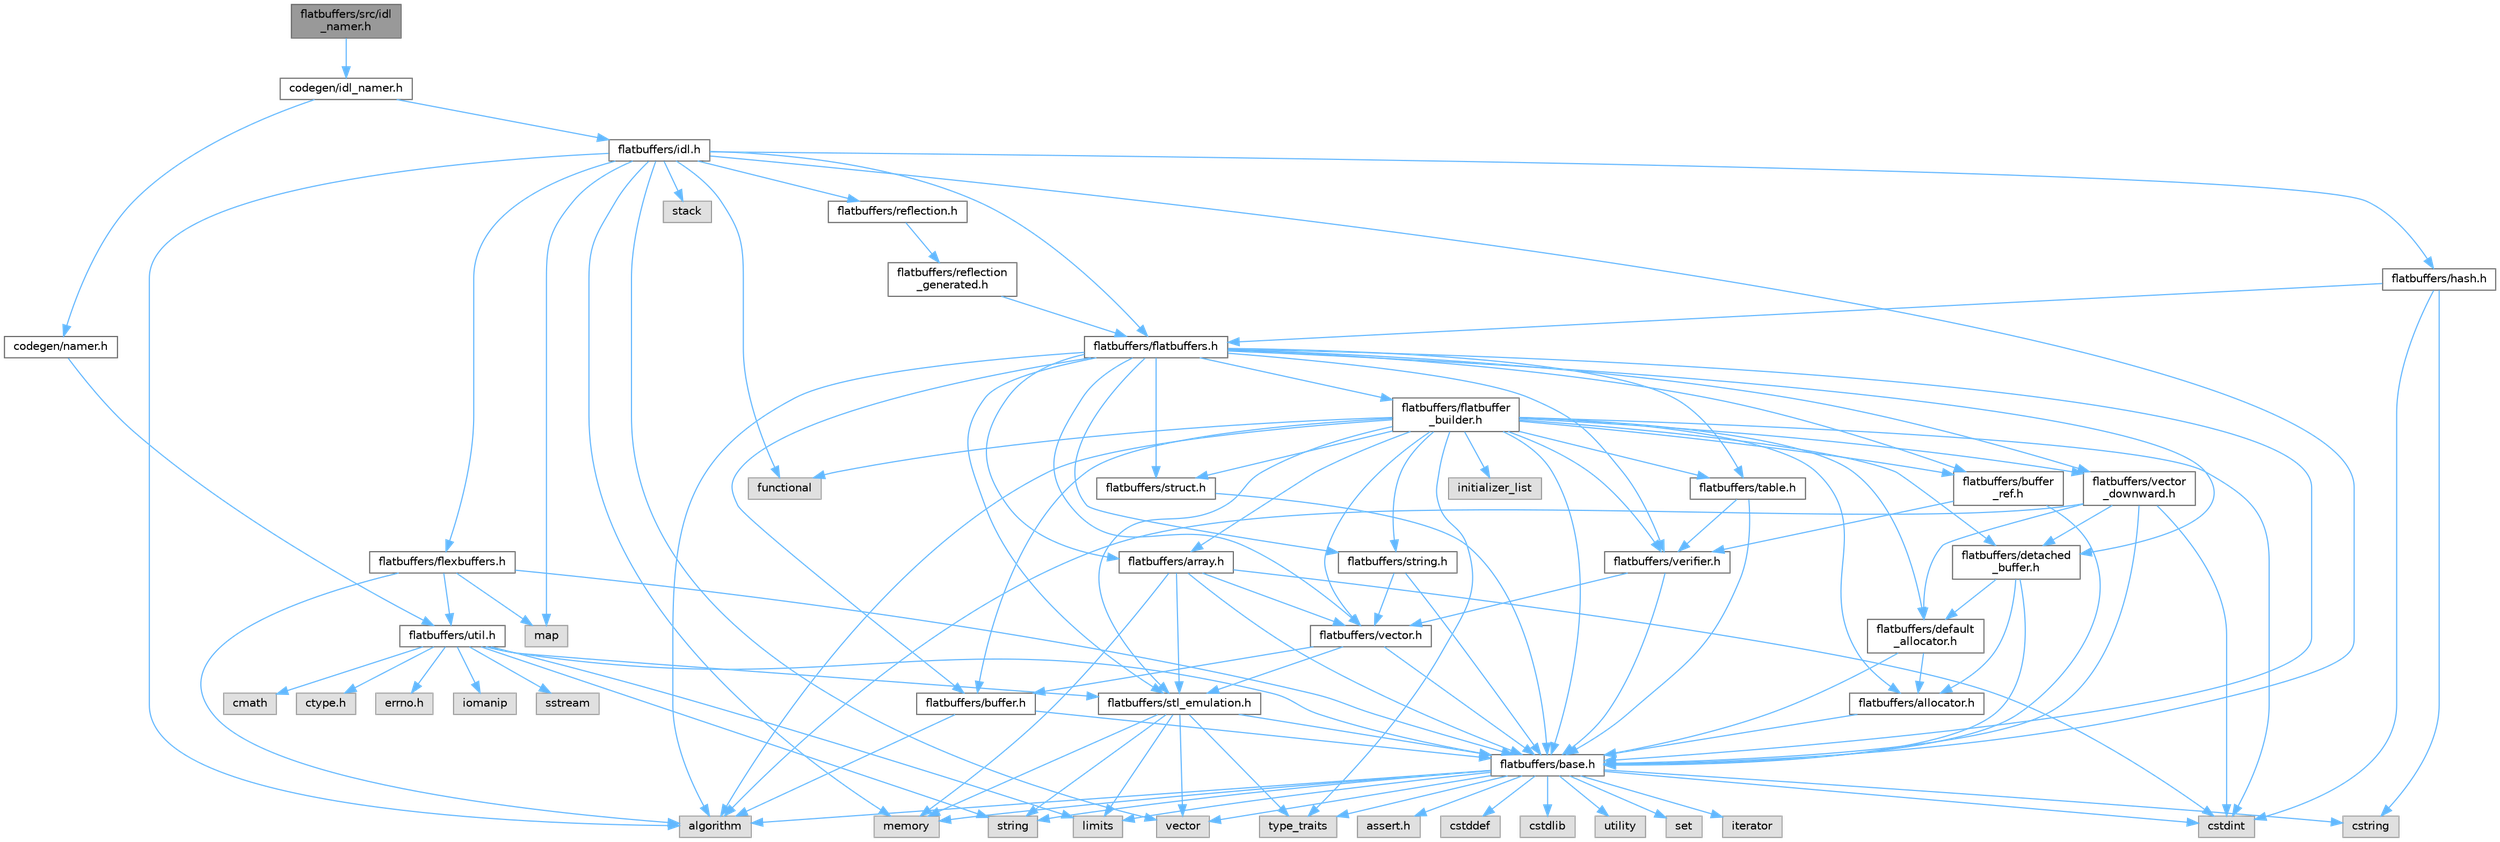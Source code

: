 digraph "flatbuffers/src/idl_namer.h"
{
 // LATEX_PDF_SIZE
  bgcolor="transparent";
  edge [fontname=Helvetica,fontsize=10,labelfontname=Helvetica,labelfontsize=10];
  node [fontname=Helvetica,fontsize=10,shape=box,height=0.2,width=0.4];
  Node1 [id="Node000001",label="flatbuffers/src/idl\l_namer.h",height=0.2,width=0.4,color="gray40", fillcolor="grey60", style="filled", fontcolor="black",tooltip=" "];
  Node1 -> Node2 [id="edge117_Node000001_Node000002",color="steelblue1",style="solid",tooltip=" "];
  Node2 [id="Node000002",label="codegen/idl_namer.h",height=0.2,width=0.4,color="grey40", fillcolor="white", style="filled",URL="$include_2codegen_2idl__namer_8h.html",tooltip=" "];
  Node2 -> Node3 [id="edge118_Node000002_Node000003",color="steelblue1",style="solid",tooltip=" "];
  Node3 [id="Node000003",label="codegen/namer.h",height=0.2,width=0.4,color="grey40", fillcolor="white", style="filled",URL="$include_2codegen_2namer_8h.html",tooltip=" "];
  Node3 -> Node4 [id="edge119_Node000003_Node000004",color="steelblue1",style="solid",tooltip=" "];
  Node4 [id="Node000004",label="flatbuffers/util.h",height=0.2,width=0.4,color="grey40", fillcolor="white", style="filled",URL="$util_8h.html",tooltip=" "];
  Node4 -> Node5 [id="edge120_Node000004_Node000005",color="steelblue1",style="solid",tooltip=" "];
  Node5 [id="Node000005",label="ctype.h",height=0.2,width=0.4,color="grey60", fillcolor="#E0E0E0", style="filled",tooltip=" "];
  Node4 -> Node6 [id="edge121_Node000004_Node000006",color="steelblue1",style="solid",tooltip=" "];
  Node6 [id="Node000006",label="errno.h",height=0.2,width=0.4,color="grey60", fillcolor="#E0E0E0", style="filled",tooltip=" "];
  Node4 -> Node7 [id="edge122_Node000004_Node000007",color="steelblue1",style="solid",tooltip=" "];
  Node7 [id="Node000007",label="flatbuffers/base.h",height=0.2,width=0.4,color="grey40", fillcolor="white", style="filled",URL="$base_8h.html",tooltip=" "];
  Node7 -> Node8 [id="edge123_Node000007_Node000008",color="steelblue1",style="solid",tooltip=" "];
  Node8 [id="Node000008",label="assert.h",height=0.2,width=0.4,color="grey60", fillcolor="#E0E0E0", style="filled",tooltip=" "];
  Node7 -> Node9 [id="edge124_Node000007_Node000009",color="steelblue1",style="solid",tooltip=" "];
  Node9 [id="Node000009",label="cstdint",height=0.2,width=0.4,color="grey60", fillcolor="#E0E0E0", style="filled",tooltip=" "];
  Node7 -> Node10 [id="edge125_Node000007_Node000010",color="steelblue1",style="solid",tooltip=" "];
  Node10 [id="Node000010",label="cstddef",height=0.2,width=0.4,color="grey60", fillcolor="#E0E0E0", style="filled",tooltip=" "];
  Node7 -> Node11 [id="edge126_Node000007_Node000011",color="steelblue1",style="solid",tooltip=" "];
  Node11 [id="Node000011",label="cstdlib",height=0.2,width=0.4,color="grey60", fillcolor="#E0E0E0", style="filled",tooltip=" "];
  Node7 -> Node12 [id="edge127_Node000007_Node000012",color="steelblue1",style="solid",tooltip=" "];
  Node12 [id="Node000012",label="cstring",height=0.2,width=0.4,color="grey60", fillcolor="#E0E0E0", style="filled",tooltip=" "];
  Node7 -> Node13 [id="edge128_Node000007_Node000013",color="steelblue1",style="solid",tooltip=" "];
  Node13 [id="Node000013",label="utility",height=0.2,width=0.4,color="grey60", fillcolor="#E0E0E0", style="filled",tooltip=" "];
  Node7 -> Node14 [id="edge129_Node000007_Node000014",color="steelblue1",style="solid",tooltip=" "];
  Node14 [id="Node000014",label="string",height=0.2,width=0.4,color="grey60", fillcolor="#E0E0E0", style="filled",tooltip=" "];
  Node7 -> Node15 [id="edge130_Node000007_Node000015",color="steelblue1",style="solid",tooltip=" "];
  Node15 [id="Node000015",label="type_traits",height=0.2,width=0.4,color="grey60", fillcolor="#E0E0E0", style="filled",tooltip=" "];
  Node7 -> Node16 [id="edge131_Node000007_Node000016",color="steelblue1",style="solid",tooltip=" "];
  Node16 [id="Node000016",label="vector",height=0.2,width=0.4,color="grey60", fillcolor="#E0E0E0", style="filled",tooltip=" "];
  Node7 -> Node17 [id="edge132_Node000007_Node000017",color="steelblue1",style="solid",tooltip=" "];
  Node17 [id="Node000017",label="set",height=0.2,width=0.4,color="grey60", fillcolor="#E0E0E0", style="filled",tooltip=" "];
  Node7 -> Node18 [id="edge133_Node000007_Node000018",color="steelblue1",style="solid",tooltip=" "];
  Node18 [id="Node000018",label="algorithm",height=0.2,width=0.4,color="grey60", fillcolor="#E0E0E0", style="filled",tooltip=" "];
  Node7 -> Node19 [id="edge134_Node000007_Node000019",color="steelblue1",style="solid",tooltip=" "];
  Node19 [id="Node000019",label="limits",height=0.2,width=0.4,color="grey60", fillcolor="#E0E0E0", style="filled",tooltip=" "];
  Node7 -> Node20 [id="edge135_Node000007_Node000020",color="steelblue1",style="solid",tooltip=" "];
  Node20 [id="Node000020",label="iterator",height=0.2,width=0.4,color="grey60", fillcolor="#E0E0E0", style="filled",tooltip=" "];
  Node7 -> Node21 [id="edge136_Node000007_Node000021",color="steelblue1",style="solid",tooltip=" "];
  Node21 [id="Node000021",label="memory",height=0.2,width=0.4,color="grey60", fillcolor="#E0E0E0", style="filled",tooltip=" "];
  Node4 -> Node22 [id="edge137_Node000004_Node000022",color="steelblue1",style="solid",tooltip=" "];
  Node22 [id="Node000022",label="flatbuffers/stl_emulation.h",height=0.2,width=0.4,color="grey40", fillcolor="white", style="filled",URL="$stl__emulation_8h.html",tooltip=" "];
  Node22 -> Node7 [id="edge138_Node000022_Node000007",color="steelblue1",style="solid",tooltip=" "];
  Node22 -> Node14 [id="edge139_Node000022_Node000014",color="steelblue1",style="solid",tooltip=" "];
  Node22 -> Node15 [id="edge140_Node000022_Node000015",color="steelblue1",style="solid",tooltip=" "];
  Node22 -> Node16 [id="edge141_Node000022_Node000016",color="steelblue1",style="solid",tooltip=" "];
  Node22 -> Node21 [id="edge142_Node000022_Node000021",color="steelblue1",style="solid",tooltip=" "];
  Node22 -> Node19 [id="edge143_Node000022_Node000019",color="steelblue1",style="solid",tooltip=" "];
  Node4 -> Node23 [id="edge144_Node000004_Node000023",color="steelblue1",style="solid",tooltip=" "];
  Node23 [id="Node000023",label="iomanip",height=0.2,width=0.4,color="grey60", fillcolor="#E0E0E0", style="filled",tooltip=" "];
  Node4 -> Node24 [id="edge145_Node000004_Node000024",color="steelblue1",style="solid",tooltip=" "];
  Node24 [id="Node000024",label="sstream",height=0.2,width=0.4,color="grey60", fillcolor="#E0E0E0", style="filled",tooltip=" "];
  Node4 -> Node25 [id="edge146_Node000004_Node000025",color="steelblue1",style="solid",tooltip=" "];
  Node25 [id="Node000025",label="cmath",height=0.2,width=0.4,color="grey60", fillcolor="#E0E0E0", style="filled",tooltip=" "];
  Node4 -> Node19 [id="edge147_Node000004_Node000019",color="steelblue1",style="solid",tooltip=" "];
  Node4 -> Node14 [id="edge148_Node000004_Node000014",color="steelblue1",style="solid",tooltip=" "];
  Node2 -> Node26 [id="edge149_Node000002_Node000026",color="steelblue1",style="solid",tooltip=" "];
  Node26 [id="Node000026",label="flatbuffers/idl.h",height=0.2,width=0.4,color="grey40", fillcolor="white", style="filled",URL="$idl_8h.html",tooltip=" "];
  Node26 -> Node18 [id="edge150_Node000026_Node000018",color="steelblue1",style="solid",tooltip=" "];
  Node26 -> Node27 [id="edge151_Node000026_Node000027",color="steelblue1",style="solid",tooltip=" "];
  Node27 [id="Node000027",label="functional",height=0.2,width=0.4,color="grey60", fillcolor="#E0E0E0", style="filled",tooltip=" "];
  Node26 -> Node28 [id="edge152_Node000026_Node000028",color="steelblue1",style="solid",tooltip=" "];
  Node28 [id="Node000028",label="map",height=0.2,width=0.4,color="grey60", fillcolor="#E0E0E0", style="filled",tooltip=" "];
  Node26 -> Node21 [id="edge153_Node000026_Node000021",color="steelblue1",style="solid",tooltip=" "];
  Node26 -> Node29 [id="edge154_Node000026_Node000029",color="steelblue1",style="solid",tooltip=" "];
  Node29 [id="Node000029",label="stack",height=0.2,width=0.4,color="grey60", fillcolor="#E0E0E0", style="filled",tooltip=" "];
  Node26 -> Node16 [id="edge155_Node000026_Node000016",color="steelblue1",style="solid",tooltip=" "];
  Node26 -> Node7 [id="edge156_Node000026_Node000007",color="steelblue1",style="solid",tooltip=" "];
  Node26 -> Node30 [id="edge157_Node000026_Node000030",color="steelblue1",style="solid",tooltip=" "];
  Node30 [id="Node000030",label="flatbuffers/flatbuffers.h",height=0.2,width=0.4,color="grey40", fillcolor="white", style="filled",URL="$flatbuffers_8h.html",tooltip=" "];
  Node30 -> Node18 [id="edge158_Node000030_Node000018",color="steelblue1",style="solid",tooltip=" "];
  Node30 -> Node31 [id="edge159_Node000030_Node000031",color="steelblue1",style="solid",tooltip=" "];
  Node31 [id="Node000031",label="flatbuffers/array.h",height=0.2,width=0.4,color="grey40", fillcolor="white", style="filled",URL="$array_8h.html",tooltip=" "];
  Node31 -> Node9 [id="edge160_Node000031_Node000009",color="steelblue1",style="solid",tooltip=" "];
  Node31 -> Node21 [id="edge161_Node000031_Node000021",color="steelblue1",style="solid",tooltip=" "];
  Node31 -> Node7 [id="edge162_Node000031_Node000007",color="steelblue1",style="solid",tooltip=" "];
  Node31 -> Node22 [id="edge163_Node000031_Node000022",color="steelblue1",style="solid",tooltip=" "];
  Node31 -> Node32 [id="edge164_Node000031_Node000032",color="steelblue1",style="solid",tooltip=" "];
  Node32 [id="Node000032",label="flatbuffers/vector.h",height=0.2,width=0.4,color="grey40", fillcolor="white", style="filled",URL="$vector_8h.html",tooltip=" "];
  Node32 -> Node7 [id="edge165_Node000032_Node000007",color="steelblue1",style="solid",tooltip=" "];
  Node32 -> Node33 [id="edge166_Node000032_Node000033",color="steelblue1",style="solid",tooltip=" "];
  Node33 [id="Node000033",label="flatbuffers/buffer.h",height=0.2,width=0.4,color="grey40", fillcolor="white", style="filled",URL="$buffer_8h.html",tooltip=" "];
  Node33 -> Node18 [id="edge167_Node000033_Node000018",color="steelblue1",style="solid",tooltip=" "];
  Node33 -> Node7 [id="edge168_Node000033_Node000007",color="steelblue1",style="solid",tooltip=" "];
  Node32 -> Node22 [id="edge169_Node000032_Node000022",color="steelblue1",style="solid",tooltip=" "];
  Node30 -> Node7 [id="edge170_Node000030_Node000007",color="steelblue1",style="solid",tooltip=" "];
  Node30 -> Node33 [id="edge171_Node000030_Node000033",color="steelblue1",style="solid",tooltip=" "];
  Node30 -> Node34 [id="edge172_Node000030_Node000034",color="steelblue1",style="solid",tooltip=" "];
  Node34 [id="Node000034",label="flatbuffers/buffer\l_ref.h",height=0.2,width=0.4,color="grey40", fillcolor="white", style="filled",URL="$buffer__ref_8h.html",tooltip=" "];
  Node34 -> Node7 [id="edge173_Node000034_Node000007",color="steelblue1",style="solid",tooltip=" "];
  Node34 -> Node35 [id="edge174_Node000034_Node000035",color="steelblue1",style="solid",tooltip=" "];
  Node35 [id="Node000035",label="flatbuffers/verifier.h",height=0.2,width=0.4,color="grey40", fillcolor="white", style="filled",URL="$verifier_8h.html",tooltip=" "];
  Node35 -> Node7 [id="edge175_Node000035_Node000007",color="steelblue1",style="solid",tooltip=" "];
  Node35 -> Node32 [id="edge176_Node000035_Node000032",color="steelblue1",style="solid",tooltip=" "];
  Node30 -> Node36 [id="edge177_Node000030_Node000036",color="steelblue1",style="solid",tooltip=" "];
  Node36 [id="Node000036",label="flatbuffers/detached\l_buffer.h",height=0.2,width=0.4,color="grey40", fillcolor="white", style="filled",URL="$detached__buffer_8h.html",tooltip=" "];
  Node36 -> Node37 [id="edge178_Node000036_Node000037",color="steelblue1",style="solid",tooltip=" "];
  Node37 [id="Node000037",label="flatbuffers/allocator.h",height=0.2,width=0.4,color="grey40", fillcolor="white", style="filled",URL="$allocator_8h.html",tooltip=" "];
  Node37 -> Node7 [id="edge179_Node000037_Node000007",color="steelblue1",style="solid",tooltip=" "];
  Node36 -> Node7 [id="edge180_Node000036_Node000007",color="steelblue1",style="solid",tooltip=" "];
  Node36 -> Node38 [id="edge181_Node000036_Node000038",color="steelblue1",style="solid",tooltip=" "];
  Node38 [id="Node000038",label="flatbuffers/default\l_allocator.h",height=0.2,width=0.4,color="grey40", fillcolor="white", style="filled",URL="$default__allocator_8h.html",tooltip=" "];
  Node38 -> Node37 [id="edge182_Node000038_Node000037",color="steelblue1",style="solid",tooltip=" "];
  Node38 -> Node7 [id="edge183_Node000038_Node000007",color="steelblue1",style="solid",tooltip=" "];
  Node30 -> Node39 [id="edge184_Node000030_Node000039",color="steelblue1",style="solid",tooltip=" "];
  Node39 [id="Node000039",label="flatbuffers/flatbuffer\l_builder.h",height=0.2,width=0.4,color="grey40", fillcolor="white", style="filled",URL="$flatbuffer__builder_8h.html",tooltip=" "];
  Node39 -> Node18 [id="edge185_Node000039_Node000018",color="steelblue1",style="solid",tooltip=" "];
  Node39 -> Node9 [id="edge186_Node000039_Node000009",color="steelblue1",style="solid",tooltip=" "];
  Node39 -> Node27 [id="edge187_Node000039_Node000027",color="steelblue1",style="solid",tooltip=" "];
  Node39 -> Node40 [id="edge188_Node000039_Node000040",color="steelblue1",style="solid",tooltip=" "];
  Node40 [id="Node000040",label="initializer_list",height=0.2,width=0.4,color="grey60", fillcolor="#E0E0E0", style="filled",tooltip=" "];
  Node39 -> Node15 [id="edge189_Node000039_Node000015",color="steelblue1",style="solid",tooltip=" "];
  Node39 -> Node37 [id="edge190_Node000039_Node000037",color="steelblue1",style="solid",tooltip=" "];
  Node39 -> Node31 [id="edge191_Node000039_Node000031",color="steelblue1",style="solid",tooltip=" "];
  Node39 -> Node7 [id="edge192_Node000039_Node000007",color="steelblue1",style="solid",tooltip=" "];
  Node39 -> Node33 [id="edge193_Node000039_Node000033",color="steelblue1",style="solid",tooltip=" "];
  Node39 -> Node34 [id="edge194_Node000039_Node000034",color="steelblue1",style="solid",tooltip=" "];
  Node39 -> Node38 [id="edge195_Node000039_Node000038",color="steelblue1",style="solid",tooltip=" "];
  Node39 -> Node36 [id="edge196_Node000039_Node000036",color="steelblue1",style="solid",tooltip=" "];
  Node39 -> Node22 [id="edge197_Node000039_Node000022",color="steelblue1",style="solid",tooltip=" "];
  Node39 -> Node41 [id="edge198_Node000039_Node000041",color="steelblue1",style="solid",tooltip=" "];
  Node41 [id="Node000041",label="flatbuffers/string.h",height=0.2,width=0.4,color="grey40", fillcolor="white", style="filled",URL="$string_8h.html",tooltip=" "];
  Node41 -> Node7 [id="edge199_Node000041_Node000007",color="steelblue1",style="solid",tooltip=" "];
  Node41 -> Node32 [id="edge200_Node000041_Node000032",color="steelblue1",style="solid",tooltip=" "];
  Node39 -> Node42 [id="edge201_Node000039_Node000042",color="steelblue1",style="solid",tooltip=" "];
  Node42 [id="Node000042",label="flatbuffers/struct.h",height=0.2,width=0.4,color="grey40", fillcolor="white", style="filled",URL="$struct_8h.html",tooltip=" "];
  Node42 -> Node7 [id="edge202_Node000042_Node000007",color="steelblue1",style="solid",tooltip=" "];
  Node39 -> Node43 [id="edge203_Node000039_Node000043",color="steelblue1",style="solid",tooltip=" "];
  Node43 [id="Node000043",label="flatbuffers/table.h",height=0.2,width=0.4,color="grey40", fillcolor="white", style="filled",URL="$table_8h.html",tooltip=" "];
  Node43 -> Node7 [id="edge204_Node000043_Node000007",color="steelblue1",style="solid",tooltip=" "];
  Node43 -> Node35 [id="edge205_Node000043_Node000035",color="steelblue1",style="solid",tooltip=" "];
  Node39 -> Node32 [id="edge206_Node000039_Node000032",color="steelblue1",style="solid",tooltip=" "];
  Node39 -> Node44 [id="edge207_Node000039_Node000044",color="steelblue1",style="solid",tooltip=" "];
  Node44 [id="Node000044",label="flatbuffers/vector\l_downward.h",height=0.2,width=0.4,color="grey40", fillcolor="white", style="filled",URL="$vector__downward_8h.html",tooltip=" "];
  Node44 -> Node18 [id="edge208_Node000044_Node000018",color="steelblue1",style="solid",tooltip=" "];
  Node44 -> Node9 [id="edge209_Node000044_Node000009",color="steelblue1",style="solid",tooltip=" "];
  Node44 -> Node7 [id="edge210_Node000044_Node000007",color="steelblue1",style="solid",tooltip=" "];
  Node44 -> Node38 [id="edge211_Node000044_Node000038",color="steelblue1",style="solid",tooltip=" "];
  Node44 -> Node36 [id="edge212_Node000044_Node000036",color="steelblue1",style="solid",tooltip=" "];
  Node39 -> Node35 [id="edge213_Node000039_Node000035",color="steelblue1",style="solid",tooltip=" "];
  Node30 -> Node22 [id="edge214_Node000030_Node000022",color="steelblue1",style="solid",tooltip=" "];
  Node30 -> Node41 [id="edge215_Node000030_Node000041",color="steelblue1",style="solid",tooltip=" "];
  Node30 -> Node42 [id="edge216_Node000030_Node000042",color="steelblue1",style="solid",tooltip=" "];
  Node30 -> Node43 [id="edge217_Node000030_Node000043",color="steelblue1",style="solid",tooltip=" "];
  Node30 -> Node32 [id="edge218_Node000030_Node000032",color="steelblue1",style="solid",tooltip=" "];
  Node30 -> Node44 [id="edge219_Node000030_Node000044",color="steelblue1",style="solid",tooltip=" "];
  Node30 -> Node35 [id="edge220_Node000030_Node000035",color="steelblue1",style="solid",tooltip=" "];
  Node26 -> Node45 [id="edge221_Node000026_Node000045",color="steelblue1",style="solid",tooltip=" "];
  Node45 [id="Node000045",label="flatbuffers/flexbuffers.h",height=0.2,width=0.4,color="grey40", fillcolor="white", style="filled",URL="$flexbuffers_8h.html",tooltip=" "];
  Node45 -> Node18 [id="edge222_Node000045_Node000018",color="steelblue1",style="solid",tooltip=" "];
  Node45 -> Node28 [id="edge223_Node000045_Node000028",color="steelblue1",style="solid",tooltip=" "];
  Node45 -> Node7 [id="edge224_Node000045_Node000007",color="steelblue1",style="solid",tooltip=" "];
  Node45 -> Node4 [id="edge225_Node000045_Node000004",color="steelblue1",style="solid",tooltip=" "];
  Node26 -> Node46 [id="edge226_Node000026_Node000046",color="steelblue1",style="solid",tooltip=" "];
  Node46 [id="Node000046",label="flatbuffers/hash.h",height=0.2,width=0.4,color="grey40", fillcolor="white", style="filled",URL="$hash_8h.html",tooltip=" "];
  Node46 -> Node9 [id="edge227_Node000046_Node000009",color="steelblue1",style="solid",tooltip=" "];
  Node46 -> Node12 [id="edge228_Node000046_Node000012",color="steelblue1",style="solid",tooltip=" "];
  Node46 -> Node30 [id="edge229_Node000046_Node000030",color="steelblue1",style="solid",tooltip=" "];
  Node26 -> Node47 [id="edge230_Node000026_Node000047",color="steelblue1",style="solid",tooltip=" "];
  Node47 [id="Node000047",label="flatbuffers/reflection.h",height=0.2,width=0.4,color="grey40", fillcolor="white", style="filled",URL="$reflection_8h.html",tooltip=" "];
  Node47 -> Node48 [id="edge231_Node000047_Node000048",color="steelblue1",style="solid",tooltip=" "];
  Node48 [id="Node000048",label="flatbuffers/reflection\l_generated.h",height=0.2,width=0.4,color="grey40", fillcolor="white", style="filled",URL="$reflection__generated_8h.html",tooltip=" "];
  Node48 -> Node30 [id="edge232_Node000048_Node000030",color="steelblue1",style="solid",tooltip=" "];
}
